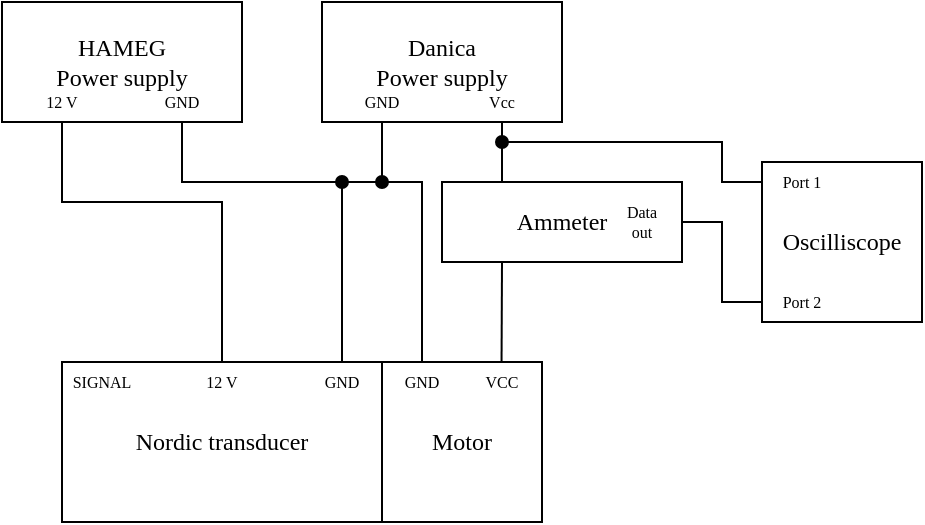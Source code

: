 <mxfile version="28.2.5">
  <diagram name="Page-1" id="AFCoPDnjI2vHR3p6hm-f">
    <mxGraphModel dx="868" dy="522" grid="1" gridSize="10" guides="1" tooltips="1" connect="1" arrows="1" fold="1" page="1" pageScale="1" pageWidth="827" pageHeight="1169" math="0" shadow="0">
      <root>
        <mxCell id="0" />
        <mxCell id="1" parent="0" />
        <mxCell id="xxC-9odcEMKhi0cs_MED-1" value="HAMEG&lt;div&gt;Power supply&lt;/div&gt;" style="rounded=0;whiteSpace=wrap;html=1;fontFamily=Tahoma;" parent="1" vertex="1">
          <mxGeometry x="160" y="40" width="120" height="60" as="geometry" />
        </mxCell>
        <mxCell id="xxC-9odcEMKhi0cs_MED-2" value="Danica&lt;div&gt;Power supply&lt;/div&gt;" style="rounded=0;whiteSpace=wrap;html=1;fontFamily=Tahoma;" parent="1" vertex="1">
          <mxGeometry x="320" y="40" width="120" height="60" as="geometry" />
        </mxCell>
        <mxCell id="xxC-9odcEMKhi0cs_MED-3" value="Nordic transducer" style="rounded=0;whiteSpace=wrap;html=1;fontFamily=Tahoma;" parent="1" vertex="1">
          <mxGeometry x="190" y="220" width="160" height="80" as="geometry" />
        </mxCell>
        <mxCell id="xxC-9odcEMKhi0cs_MED-4" value="12 V" style="text;html=1;align=center;verticalAlign=middle;whiteSpace=wrap;rounded=0;fontFamily=Tahoma;fontSize=8;" parent="1" vertex="1">
          <mxGeometry x="160" y="80" width="60" height="20" as="geometry" />
        </mxCell>
        <mxCell id="xxC-9odcEMKhi0cs_MED-5" value="GND" style="text;html=1;align=center;verticalAlign=middle;whiteSpace=wrap;rounded=0;fontFamily=Tahoma;fontSize=8;" parent="1" vertex="1">
          <mxGeometry x="220" y="80" width="60" height="20" as="geometry" />
        </mxCell>
        <mxCell id="xxC-9odcEMKhi0cs_MED-6" value="GND" style="text;html=1;align=center;verticalAlign=middle;whiteSpace=wrap;rounded=0;fontFamily=Tahoma;fontSize=8;" parent="1" vertex="1">
          <mxGeometry x="320" y="80" width="60" height="20" as="geometry" />
        </mxCell>
        <mxCell id="xxC-9odcEMKhi0cs_MED-7" value="Vcc" style="text;html=1;align=center;verticalAlign=middle;whiteSpace=wrap;rounded=0;fontFamily=Tahoma;fontSize=8;" parent="1" vertex="1">
          <mxGeometry x="380" y="80" width="60" height="20" as="geometry" />
        </mxCell>
        <mxCell id="xxC-9odcEMKhi0cs_MED-9" value="12 V" style="text;html=1;align=center;verticalAlign=middle;whiteSpace=wrap;rounded=0;fontFamily=Tahoma;fontSize=8;" parent="1" vertex="1">
          <mxGeometry x="250" y="220" width="40" height="20" as="geometry" />
        </mxCell>
        <mxCell id="xxC-9odcEMKhi0cs_MED-10" value="GND" style="text;html=1;align=center;verticalAlign=middle;whiteSpace=wrap;rounded=0;fontFamily=Tahoma;fontSize=8;" parent="1" vertex="1">
          <mxGeometry x="310" y="220" width="40" height="20" as="geometry" />
        </mxCell>
        <mxCell id="xxC-9odcEMKhi0cs_MED-11" value="Motor" style="rounded=0;whiteSpace=wrap;html=1;fontFamily=Tahoma;" parent="1" vertex="1">
          <mxGeometry x="350" y="220" width="80" height="80" as="geometry" />
        </mxCell>
        <mxCell id="xxC-9odcEMKhi0cs_MED-12" value="SIGNAL" style="text;html=1;align=center;verticalAlign=middle;whiteSpace=wrap;rounded=0;fontFamily=Tahoma;fontSize=8;" parent="1" vertex="1">
          <mxGeometry x="190" y="220" width="40" height="20" as="geometry" />
        </mxCell>
        <mxCell id="xxC-9odcEMKhi0cs_MED-13" value="VCC" style="text;html=1;align=center;verticalAlign=middle;whiteSpace=wrap;rounded=0;fontFamily=Tahoma;fontSize=8;" parent="1" vertex="1">
          <mxGeometry x="390" y="220" width="40" height="20" as="geometry" />
        </mxCell>
        <mxCell id="xxC-9odcEMKhi0cs_MED-14" value="GND" style="text;html=1;align=center;verticalAlign=middle;whiteSpace=wrap;rounded=0;fontFamily=Tahoma;fontSize=8;" parent="1" vertex="1">
          <mxGeometry x="350" y="220" width="40" height="20" as="geometry" />
        </mxCell>
        <mxCell id="xxC-9odcEMKhi0cs_MED-16" value="" style="endArrow=none;html=1;rounded=0;exitX=0.5;exitY=0;exitDx=0;exitDy=0;entryX=0.5;entryY=1;entryDx=0;entryDy=0;" parent="1" source="xxC-9odcEMKhi0cs_MED-9" target="xxC-9odcEMKhi0cs_MED-4" edge="1">
          <mxGeometry width="50" height="50" relative="1" as="geometry">
            <mxPoint x="250" y="160" as="sourcePoint" />
            <mxPoint x="300" y="110" as="targetPoint" />
            <Array as="points">
              <mxPoint x="270" y="140" />
              <mxPoint x="190" y="140" />
            </Array>
          </mxGeometry>
        </mxCell>
        <mxCell id="xxC-9odcEMKhi0cs_MED-17" value="" style="endArrow=none;html=1;rounded=0;entryX=0.5;entryY=1;entryDx=0;entryDy=0;exitX=0.5;exitY=0;exitDx=0;exitDy=0;" parent="1" source="xxC-9odcEMKhi0cs_MED-10" edge="1">
          <mxGeometry width="50" height="50" relative="1" as="geometry">
            <mxPoint x="330" y="160" as="sourcePoint" />
            <mxPoint x="250" y="100" as="targetPoint" />
            <Array as="points">
              <mxPoint x="330" y="130" />
              <mxPoint x="250" y="130" />
            </Array>
          </mxGeometry>
        </mxCell>
        <mxCell id="xxC-9odcEMKhi0cs_MED-19" value="" style="endArrow=oval;html=1;rounded=0;exitX=0.5;exitY=1;exitDx=0;exitDy=0;startArrow=none;startFill=0;endFill=1;" parent="1" source="xxC-9odcEMKhi0cs_MED-6" edge="1">
          <mxGeometry width="50" height="50" relative="1" as="geometry">
            <mxPoint x="410" y="150" as="sourcePoint" />
            <mxPoint x="330" y="130" as="targetPoint" />
            <Array as="points">
              <mxPoint x="350" y="130" />
            </Array>
          </mxGeometry>
        </mxCell>
        <mxCell id="xxC-9odcEMKhi0cs_MED-20" value="" style="endArrow=oval;html=1;rounded=0;exitX=0.5;exitY=0;exitDx=0;exitDy=0;startArrow=none;startFill=0;endFill=1;" parent="1" source="xxC-9odcEMKhi0cs_MED-14" edge="1">
          <mxGeometry width="50" height="50" relative="1" as="geometry">
            <mxPoint x="470" y="180" as="sourcePoint" />
            <mxPoint x="350" y="130" as="targetPoint" />
            <Array as="points">
              <mxPoint x="370" y="130" />
            </Array>
          </mxGeometry>
        </mxCell>
        <mxCell id="xxC-9odcEMKhi0cs_MED-21" value="" style="endArrow=none;html=1;rounded=0;exitX=0.25;exitY=0;exitDx=0;exitDy=0;entryX=0.5;entryY=1;entryDx=0;entryDy=0;" parent="1" source="xxC-9odcEMKhi0cs_MED-27" target="xxC-9odcEMKhi0cs_MED-7" edge="1">
          <mxGeometry width="50" height="50" relative="1" as="geometry">
            <mxPoint x="490" y="150" as="sourcePoint" />
            <mxPoint x="540" y="100" as="targetPoint" />
          </mxGeometry>
        </mxCell>
        <mxCell id="xxC-9odcEMKhi0cs_MED-22" value="&lt;font&gt;Oscilliscope&lt;/font&gt;" style="rounded=0;whiteSpace=wrap;html=1;fontFamily=Tahoma;" parent="1" vertex="1">
          <mxGeometry x="540" y="120" width="80" height="80" as="geometry" />
        </mxCell>
        <mxCell id="xxC-9odcEMKhi0cs_MED-24" value="Port 1" style="text;html=1;align=center;verticalAlign=middle;whiteSpace=wrap;rounded=0;fontFamily=Tahoma;fontSize=8;" parent="1" vertex="1">
          <mxGeometry x="540" y="120" width="40" height="20" as="geometry" />
        </mxCell>
        <mxCell id="xxC-9odcEMKhi0cs_MED-25" value="" style="endArrow=oval;html=1;rounded=0;exitX=0;exitY=0.5;exitDx=0;exitDy=0;endFill=1;" parent="1" source="xxC-9odcEMKhi0cs_MED-24" edge="1">
          <mxGeometry width="50" height="50" relative="1" as="geometry">
            <mxPoint x="160" y="300" as="sourcePoint" />
            <mxPoint x="410" y="110" as="targetPoint" />
            <Array as="points">
              <mxPoint x="520" y="130" />
              <mxPoint x="520" y="110" />
            </Array>
          </mxGeometry>
        </mxCell>
        <mxCell id="xxC-9odcEMKhi0cs_MED-27" value="&lt;font&gt;Ammeter&lt;/font&gt;" style="rounded=0;whiteSpace=wrap;html=1;fontFamily=Tahoma;" parent="1" vertex="1">
          <mxGeometry x="380" y="130" width="120" height="40" as="geometry" />
        </mxCell>
        <mxCell id="xxC-9odcEMKhi0cs_MED-28" value="" style="endArrow=none;html=1;rounded=0;exitX=0.25;exitY=0;exitDx=0;exitDy=0;entryX=0.25;entryY=1;entryDx=0;entryDy=0;" parent="1" target="xxC-9odcEMKhi0cs_MED-27" edge="1">
          <mxGeometry width="50" height="50" relative="1" as="geometry">
            <mxPoint x="409.78" y="220" as="sourcePoint" />
            <mxPoint x="409.78" y="190" as="targetPoint" />
          </mxGeometry>
        </mxCell>
        <mxCell id="xxC-9odcEMKhi0cs_MED-29" value="Data&lt;br&gt;out" style="text;html=1;align=center;verticalAlign=middle;whiteSpace=wrap;rounded=0;fontFamily=Tahoma;fontSize=8;" parent="1" vertex="1">
          <mxGeometry x="460" y="140" width="40" height="20" as="geometry" />
        </mxCell>
        <mxCell id="xxC-9odcEMKhi0cs_MED-31" value="" style="endArrow=none;html=1;rounded=0;entryX=1;entryY=0.5;entryDx=0;entryDy=0;exitX=0;exitY=0.5;exitDx=0;exitDy=0;" parent="1" source="xxC-9odcEMKhi0cs_MED-32" target="xxC-9odcEMKhi0cs_MED-29" edge="1">
          <mxGeometry width="50" height="50" relative="1" as="geometry">
            <mxPoint x="530" y="180" as="sourcePoint" />
            <mxPoint x="410.22" y="190" as="targetPoint" />
            <Array as="points">
              <mxPoint x="520" y="190" />
              <mxPoint x="520" y="150" />
            </Array>
          </mxGeometry>
        </mxCell>
        <mxCell id="xxC-9odcEMKhi0cs_MED-32" value="Port 2" style="text;html=1;align=center;verticalAlign=middle;whiteSpace=wrap;rounded=0;fontFamily=Tahoma;fontSize=8;" parent="1" vertex="1">
          <mxGeometry x="540" y="180" width="40" height="20" as="geometry" />
        </mxCell>
      </root>
    </mxGraphModel>
  </diagram>
</mxfile>
